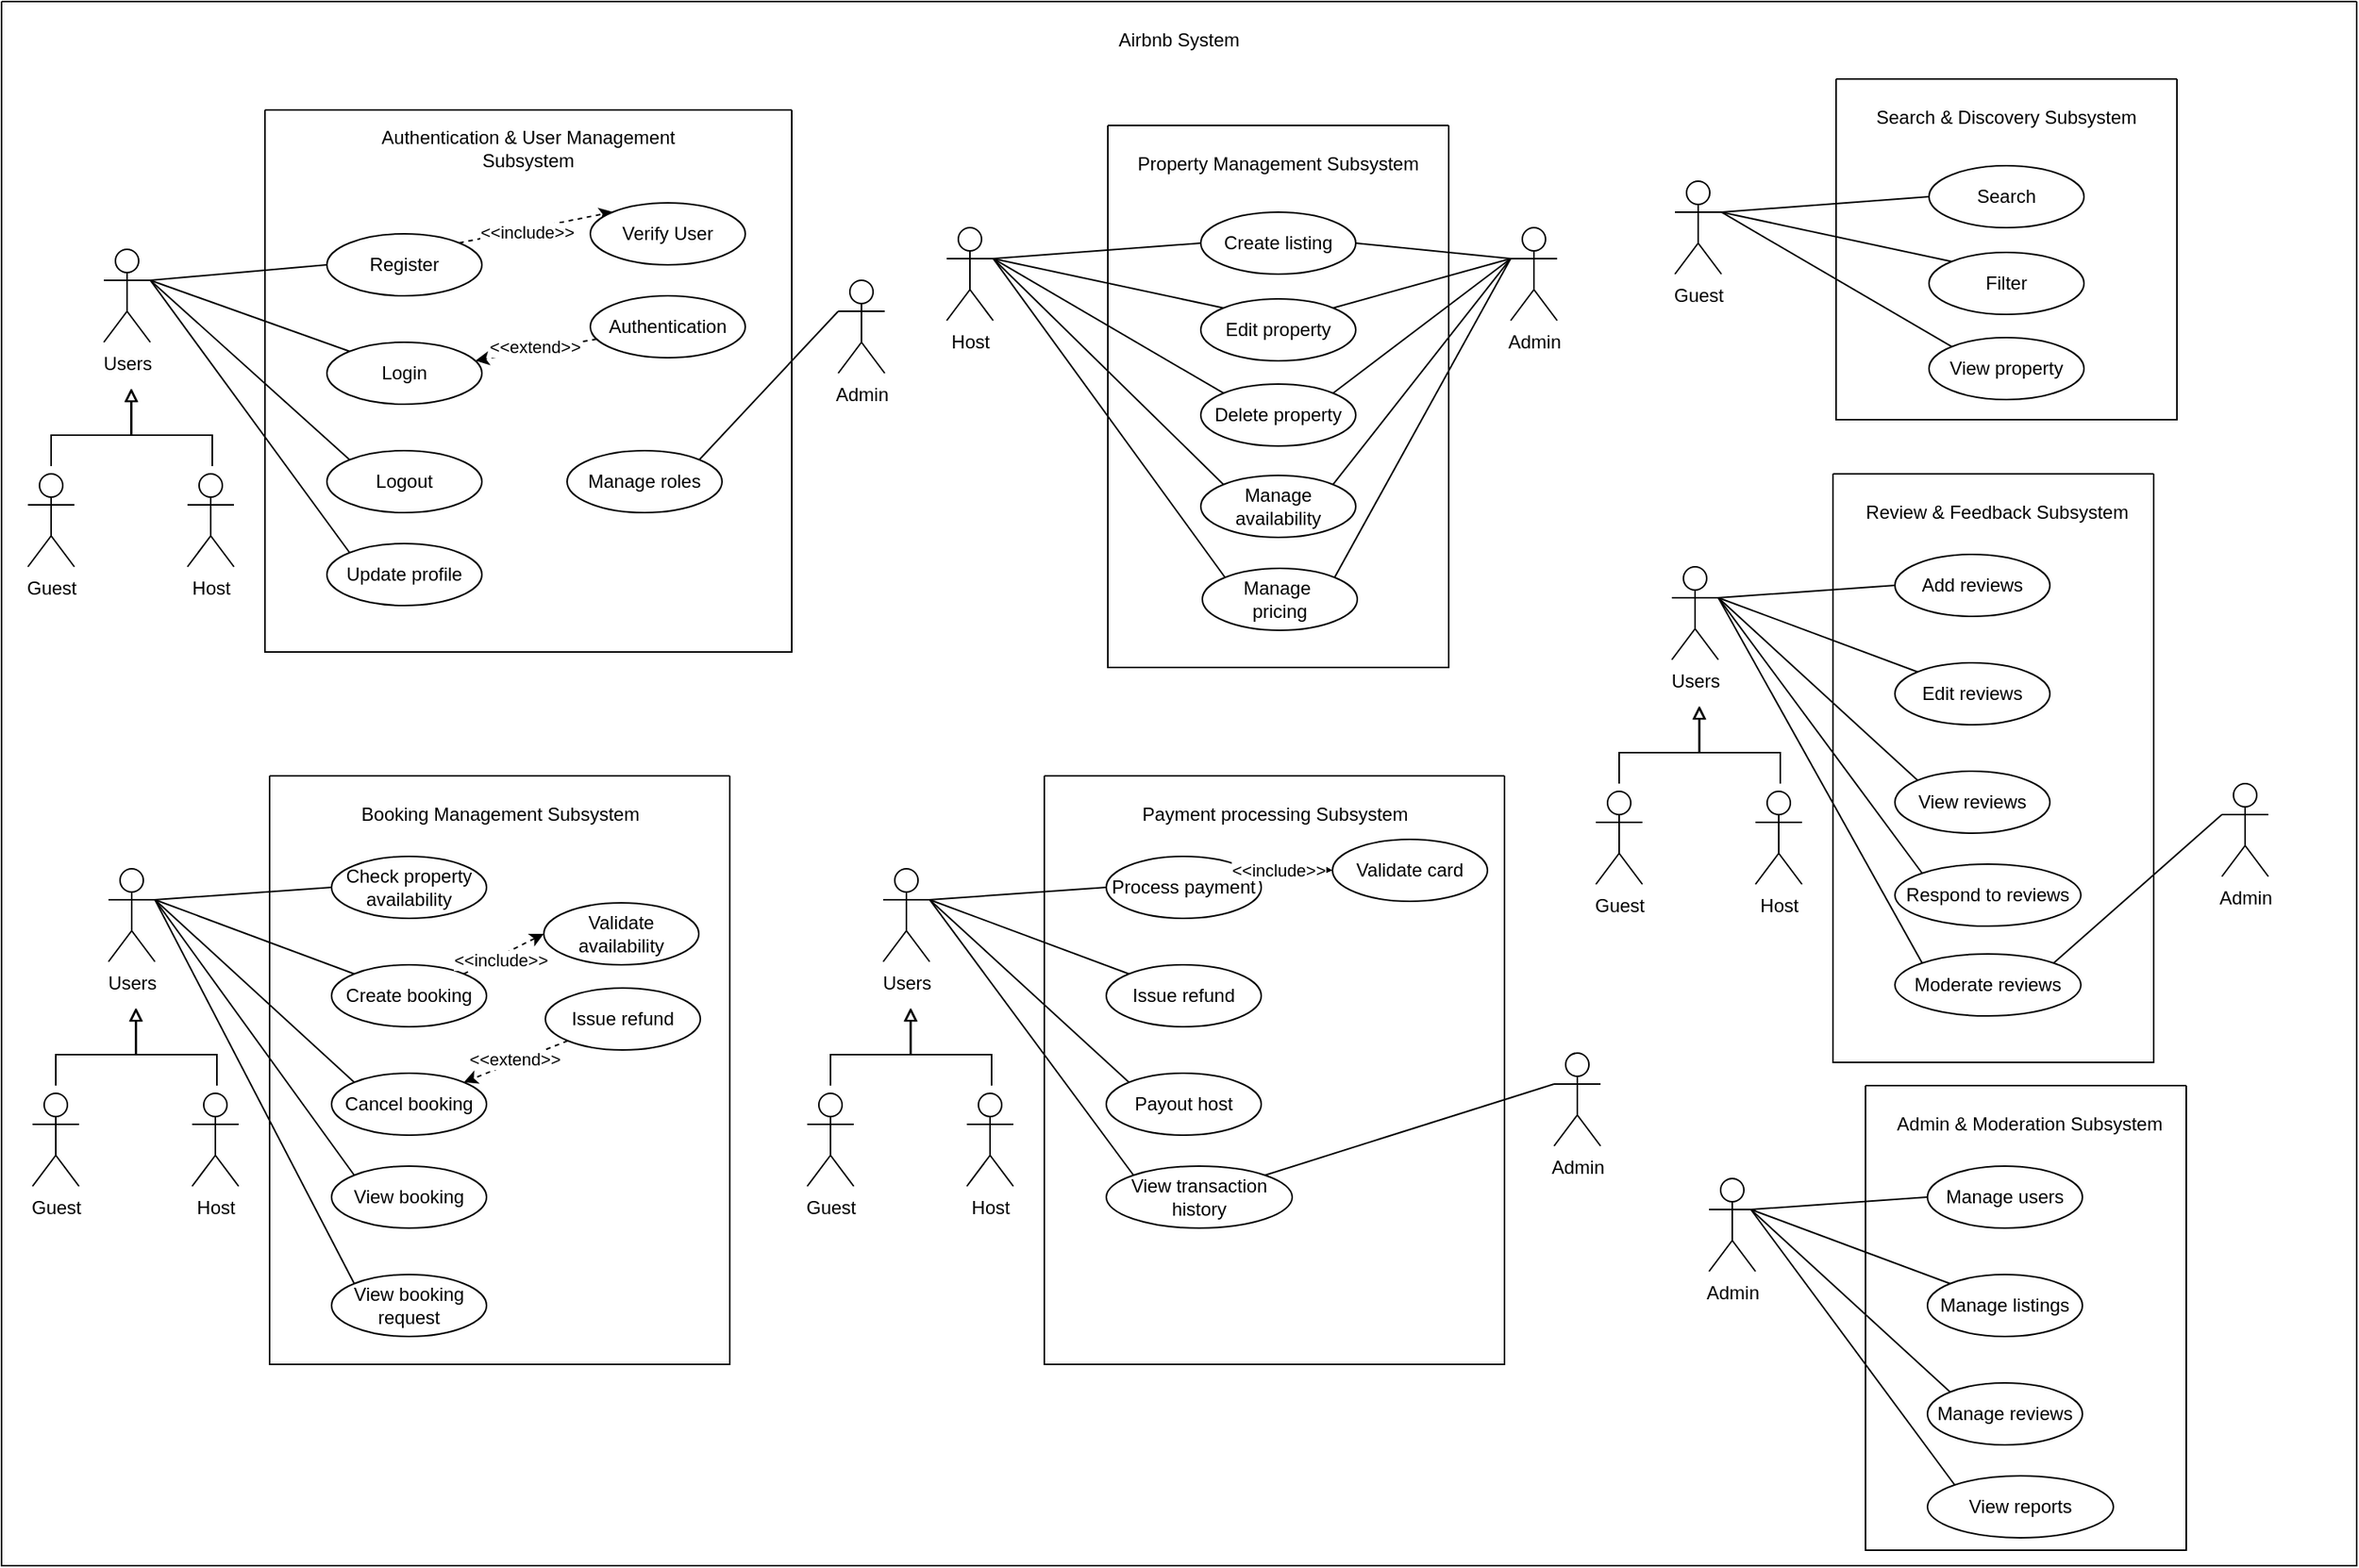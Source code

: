 <mxfile version="28.2.8">
  <diagram name="Page-1" id="dPhrIFvDqt_V8DDzgUNs">
    <mxGraphModel dx="1678" dy="1034" grid="1" gridSize="10" guides="1" tooltips="1" connect="1" arrows="1" fold="1" page="1" pageScale="1" pageWidth="850" pageHeight="1100" math="0" shadow="0">
      <root>
        <mxCell id="0" />
        <mxCell id="1" parent="0" />
        <mxCell id="onbHarM7vIsnOAaKwv-7-2" value="" style="swimlane;startSize=0;" vertex="1" parent="1">
          <mxGeometry x="60" y="80" width="1520" height="1010" as="geometry" />
        </mxCell>
        <mxCell id="onbHarM7vIsnOAaKwv-7-3" value="Airbnb System" style="text;html=1;whiteSpace=wrap;strokeColor=none;fillColor=none;align=center;verticalAlign=middle;rounded=0;" vertex="1" parent="onbHarM7vIsnOAaKwv-7-2">
          <mxGeometry x="695" y="10" width="130" height="30" as="geometry" />
        </mxCell>
        <mxCell id="onbHarM7vIsnOAaKwv-7-4" value="" style="swimlane;startSize=0;" vertex="1" parent="onbHarM7vIsnOAaKwv-7-2">
          <mxGeometry x="170" y="70" width="340" height="350" as="geometry" />
        </mxCell>
        <mxCell id="onbHarM7vIsnOAaKwv-7-5" value="Authentication &amp;amp; User Management Subsystem" style="text;html=1;whiteSpace=wrap;strokeColor=none;fillColor=none;align=center;verticalAlign=middle;rounded=0;" vertex="1" parent="onbHarM7vIsnOAaKwv-7-4">
          <mxGeometry x="70" y="10" width="200" height="30" as="geometry" />
        </mxCell>
        <mxCell id="onbHarM7vIsnOAaKwv-7-27" style="rounded=0;orthogonalLoop=1;jettySize=auto;html=1;exitX=1;exitY=0;exitDx=0;exitDy=0;entryX=0;entryY=0;entryDx=0;entryDy=0;dashed=1;" edge="1" parent="onbHarM7vIsnOAaKwv-7-4" source="onbHarM7vIsnOAaKwv-7-25" target="onbHarM7vIsnOAaKwv-7-26">
          <mxGeometry relative="1" as="geometry" />
        </mxCell>
        <mxCell id="onbHarM7vIsnOAaKwv-7-28" value="&amp;lt;&amp;lt;include&amp;gt;&amp;gt;" style="edgeLabel;html=1;align=center;verticalAlign=middle;resizable=0;points=[];" vertex="1" connectable="0" parent="onbHarM7vIsnOAaKwv-7-27">
          <mxGeometry x="-0.14" y="-2" relative="1" as="geometry">
            <mxPoint as="offset" />
          </mxGeometry>
        </mxCell>
        <mxCell id="onbHarM7vIsnOAaKwv-7-25" value="Register" style="ellipse;whiteSpace=wrap;html=1;" vertex="1" parent="onbHarM7vIsnOAaKwv-7-4">
          <mxGeometry x="40" y="80" width="100" height="40" as="geometry" />
        </mxCell>
        <mxCell id="onbHarM7vIsnOAaKwv-7-26" value="Verify User" style="ellipse;whiteSpace=wrap;html=1;" vertex="1" parent="onbHarM7vIsnOAaKwv-7-4">
          <mxGeometry x="210" y="60" width="100" height="40" as="geometry" />
        </mxCell>
        <mxCell id="onbHarM7vIsnOAaKwv-7-32" value="" style="rounded=0;orthogonalLoop=1;jettySize=auto;html=1;dashed=1;" edge="1" parent="onbHarM7vIsnOAaKwv-7-4" source="onbHarM7vIsnOAaKwv-7-31" target="onbHarM7vIsnOAaKwv-7-30">
          <mxGeometry relative="1" as="geometry" />
        </mxCell>
        <mxCell id="onbHarM7vIsnOAaKwv-7-33" value="&amp;lt;&amp;lt;extend&amp;gt;&amp;gt;" style="edgeLabel;html=1;align=center;verticalAlign=middle;resizable=0;points=[];" vertex="1" connectable="0" parent="onbHarM7vIsnOAaKwv-7-32">
          <mxGeometry x="0.024" y="-2" relative="1" as="geometry">
            <mxPoint as="offset" />
          </mxGeometry>
        </mxCell>
        <mxCell id="onbHarM7vIsnOAaKwv-7-30" value="Login" style="ellipse;whiteSpace=wrap;html=1;" vertex="1" parent="onbHarM7vIsnOAaKwv-7-4">
          <mxGeometry x="40" y="150" width="100" height="40" as="geometry" />
        </mxCell>
        <mxCell id="onbHarM7vIsnOAaKwv-7-31" value="Authentication" style="ellipse;whiteSpace=wrap;html=1;" vertex="1" parent="onbHarM7vIsnOAaKwv-7-4">
          <mxGeometry x="210" y="120" width="100" height="40" as="geometry" />
        </mxCell>
        <mxCell id="onbHarM7vIsnOAaKwv-7-45" value="Logout" style="ellipse;whiteSpace=wrap;html=1;" vertex="1" parent="onbHarM7vIsnOAaKwv-7-4">
          <mxGeometry x="40" y="220" width="100" height="40" as="geometry" />
        </mxCell>
        <mxCell id="onbHarM7vIsnOAaKwv-7-47" value="Update profile" style="ellipse;whiteSpace=wrap;html=1;" vertex="1" parent="onbHarM7vIsnOAaKwv-7-4">
          <mxGeometry x="40" y="280" width="100" height="40" as="geometry" />
        </mxCell>
        <mxCell id="onbHarM7vIsnOAaKwv-7-49" value="Manage roles" style="ellipse;whiteSpace=wrap;html=1;" vertex="1" parent="onbHarM7vIsnOAaKwv-7-4">
          <mxGeometry x="195" y="220" width="100" height="40" as="geometry" />
        </mxCell>
        <mxCell id="onbHarM7vIsnOAaKwv-7-7" value="Admin" style="shape=umlActor;verticalLabelPosition=bottom;verticalAlign=top;html=1;outlineConnect=0;" vertex="1" parent="onbHarM7vIsnOAaKwv-7-2">
          <mxGeometry x="540" y="180" width="30" height="60" as="geometry" />
        </mxCell>
        <mxCell id="onbHarM7vIsnOAaKwv-7-19" value="Guest" style="shape=umlActor;verticalLabelPosition=bottom;verticalAlign=top;html=1;outlineConnect=0;" vertex="1" parent="onbHarM7vIsnOAaKwv-7-2">
          <mxGeometry x="17" y="305" width="30" height="60" as="geometry" />
        </mxCell>
        <mxCell id="onbHarM7vIsnOAaKwv-7-20" value="Host" style="shape=umlActor;verticalLabelPosition=bottom;verticalAlign=top;html=1;outlineConnect=0;" vertex="1" parent="onbHarM7vIsnOAaKwv-7-2">
          <mxGeometry x="120" y="305" width="30" height="60" as="geometry" />
        </mxCell>
        <mxCell id="onbHarM7vIsnOAaKwv-7-22" value="" style="endArrow=block;html=1;rounded=0;edgeStyle=orthogonalEdgeStyle;endFill=0;" edge="1" parent="onbHarM7vIsnOAaKwv-7-2">
          <mxGeometry width="50" height="50" relative="1" as="geometry">
            <mxPoint x="136" y="300" as="sourcePoint" />
            <mxPoint x="83.5" y="250" as="targetPoint" />
            <Array as="points">
              <mxPoint x="136" y="280" />
              <mxPoint x="84" y="280" />
            </Array>
          </mxGeometry>
        </mxCell>
        <mxCell id="onbHarM7vIsnOAaKwv-7-24" value="" style="endArrow=block;html=1;rounded=0;edgeStyle=orthogonalEdgeStyle;endFill=0;" edge="1" parent="onbHarM7vIsnOAaKwv-7-2">
          <mxGeometry width="50" height="50" relative="1" as="geometry">
            <mxPoint x="32" y="300" as="sourcePoint" />
            <mxPoint x="84" y="250" as="targetPoint" />
            <Array as="points">
              <mxPoint x="32" y="280" />
              <mxPoint x="84" y="280" />
            </Array>
          </mxGeometry>
        </mxCell>
        <mxCell id="onbHarM7vIsnOAaKwv-7-29" style="rounded=0;orthogonalLoop=1;jettySize=auto;html=1;exitX=1;exitY=0.333;exitDx=0;exitDy=0;exitPerimeter=0;entryX=0;entryY=0.5;entryDx=0;entryDy=0;endArrow=none;endFill=0;" edge="1" parent="onbHarM7vIsnOAaKwv-7-2" source="onbHarM7vIsnOAaKwv-7-18" target="onbHarM7vIsnOAaKwv-7-25">
          <mxGeometry relative="1" as="geometry" />
        </mxCell>
        <mxCell id="onbHarM7vIsnOAaKwv-7-34" style="rounded=0;orthogonalLoop=1;jettySize=auto;html=1;exitX=1;exitY=0.333;exitDx=0;exitDy=0;exitPerimeter=0;entryX=0;entryY=0;entryDx=0;entryDy=0;endArrow=none;endFill=0;" edge="1" parent="onbHarM7vIsnOAaKwv-7-2" source="onbHarM7vIsnOAaKwv-7-18" target="onbHarM7vIsnOAaKwv-7-30">
          <mxGeometry relative="1" as="geometry" />
        </mxCell>
        <mxCell id="onbHarM7vIsnOAaKwv-7-46" style="rounded=0;orthogonalLoop=1;jettySize=auto;html=1;exitX=1;exitY=0.333;exitDx=0;exitDy=0;exitPerimeter=0;entryX=0;entryY=0;entryDx=0;entryDy=0;endArrow=none;endFill=0;" edge="1" parent="onbHarM7vIsnOAaKwv-7-2" source="onbHarM7vIsnOAaKwv-7-18" target="onbHarM7vIsnOAaKwv-7-45">
          <mxGeometry relative="1" as="geometry" />
        </mxCell>
        <mxCell id="onbHarM7vIsnOAaKwv-7-48" style="rounded=0;orthogonalLoop=1;jettySize=auto;html=1;exitX=1;exitY=0.333;exitDx=0;exitDy=0;exitPerimeter=0;entryX=0;entryY=0;entryDx=0;entryDy=0;endArrow=none;endFill=0;" edge="1" parent="onbHarM7vIsnOAaKwv-7-2" source="onbHarM7vIsnOAaKwv-7-18" target="onbHarM7vIsnOAaKwv-7-47">
          <mxGeometry relative="1" as="geometry" />
        </mxCell>
        <mxCell id="onbHarM7vIsnOAaKwv-7-18" value="Users" style="shape=umlActor;verticalLabelPosition=bottom;verticalAlign=top;html=1;outlineConnect=0;" vertex="1" parent="onbHarM7vIsnOAaKwv-7-2">
          <mxGeometry x="66" y="160" width="30" height="60" as="geometry" />
        </mxCell>
        <mxCell id="onbHarM7vIsnOAaKwv-7-50" style="rounded=0;orthogonalLoop=1;jettySize=auto;html=1;exitX=1;exitY=0;exitDx=0;exitDy=0;entryX=0;entryY=0.333;entryDx=0;entryDy=0;entryPerimeter=0;endArrow=none;endFill=0;" edge="1" parent="onbHarM7vIsnOAaKwv-7-2" source="onbHarM7vIsnOAaKwv-7-49" target="onbHarM7vIsnOAaKwv-7-7">
          <mxGeometry relative="1" as="geometry" />
        </mxCell>
        <mxCell id="onbHarM7vIsnOAaKwv-7-51" value="" style="swimlane;startSize=0;" vertex="1" parent="onbHarM7vIsnOAaKwv-7-2">
          <mxGeometry x="714" y="80" width="220" height="350" as="geometry" />
        </mxCell>
        <mxCell id="onbHarM7vIsnOAaKwv-7-52" value="Property Management Subsystem" style="text;html=1;whiteSpace=wrap;strokeColor=none;fillColor=none;align=center;verticalAlign=middle;rounded=0;" vertex="1" parent="onbHarM7vIsnOAaKwv-7-51">
          <mxGeometry x="10" y="10" width="200" height="30" as="geometry" />
        </mxCell>
        <mxCell id="onbHarM7vIsnOAaKwv-7-55" value="Create listing" style="ellipse;whiteSpace=wrap;html=1;" vertex="1" parent="onbHarM7vIsnOAaKwv-7-51">
          <mxGeometry x="60" y="56" width="100" height="40" as="geometry" />
        </mxCell>
        <mxCell id="onbHarM7vIsnOAaKwv-7-59" value="Edit property" style="ellipse;whiteSpace=wrap;html=1;" vertex="1" parent="onbHarM7vIsnOAaKwv-7-51">
          <mxGeometry x="60" y="112" width="100" height="40" as="geometry" />
        </mxCell>
        <mxCell id="onbHarM7vIsnOAaKwv-7-61" value="Delete property" style="ellipse;whiteSpace=wrap;html=1;" vertex="1" parent="onbHarM7vIsnOAaKwv-7-51">
          <mxGeometry x="60" y="167" width="100" height="40" as="geometry" />
        </mxCell>
        <mxCell id="onbHarM7vIsnOAaKwv-7-62" value="Manage availability" style="ellipse;whiteSpace=wrap;html=1;" vertex="1" parent="onbHarM7vIsnOAaKwv-7-51">
          <mxGeometry x="60" y="226" width="100" height="40" as="geometry" />
        </mxCell>
        <mxCell id="onbHarM7vIsnOAaKwv-7-75" value="Manage&amp;nbsp;&lt;div&gt;pricing&lt;/div&gt;" style="ellipse;whiteSpace=wrap;html=1;" vertex="1" parent="onbHarM7vIsnOAaKwv-7-51">
          <mxGeometry x="61" y="286" width="100" height="40" as="geometry" />
        </mxCell>
        <mxCell id="onbHarM7vIsnOAaKwv-7-76" style="rounded=0;orthogonalLoop=1;jettySize=auto;html=1;exitX=0;exitY=0.333;exitDx=0;exitDy=0;exitPerimeter=0;entryX=1;entryY=0.5;entryDx=0;entryDy=0;endArrow=none;endFill=0;" edge="1" parent="onbHarM7vIsnOAaKwv-7-2" source="onbHarM7vIsnOAaKwv-7-64" target="onbHarM7vIsnOAaKwv-7-55">
          <mxGeometry relative="1" as="geometry" />
        </mxCell>
        <mxCell id="onbHarM7vIsnOAaKwv-7-77" style="rounded=0;orthogonalLoop=1;jettySize=auto;html=1;exitX=0;exitY=0.333;exitDx=0;exitDy=0;exitPerimeter=0;entryX=1;entryY=0;entryDx=0;entryDy=0;endArrow=none;endFill=0;" edge="1" parent="onbHarM7vIsnOAaKwv-7-2" source="onbHarM7vIsnOAaKwv-7-64" target="onbHarM7vIsnOAaKwv-7-59">
          <mxGeometry relative="1" as="geometry" />
        </mxCell>
        <mxCell id="onbHarM7vIsnOAaKwv-7-78" style="rounded=0;orthogonalLoop=1;jettySize=auto;html=1;exitX=0;exitY=0.333;exitDx=0;exitDy=0;exitPerimeter=0;entryX=1;entryY=0;entryDx=0;entryDy=0;endArrow=none;endFill=0;" edge="1" parent="onbHarM7vIsnOAaKwv-7-2" source="onbHarM7vIsnOAaKwv-7-64" target="onbHarM7vIsnOAaKwv-7-61">
          <mxGeometry relative="1" as="geometry" />
        </mxCell>
        <mxCell id="onbHarM7vIsnOAaKwv-7-79" style="rounded=0;orthogonalLoop=1;jettySize=auto;html=1;exitX=0;exitY=0.333;exitDx=0;exitDy=0;exitPerimeter=0;entryX=1;entryY=0;entryDx=0;entryDy=0;endArrow=none;endFill=0;" edge="1" parent="onbHarM7vIsnOAaKwv-7-2" source="onbHarM7vIsnOAaKwv-7-64" target="onbHarM7vIsnOAaKwv-7-62">
          <mxGeometry relative="1" as="geometry" />
        </mxCell>
        <mxCell id="onbHarM7vIsnOAaKwv-7-64" value="Admin" style="shape=umlActor;verticalLabelPosition=bottom;verticalAlign=top;html=1;outlineConnect=0;" vertex="1" parent="onbHarM7vIsnOAaKwv-7-2">
          <mxGeometry x="974" y="146" width="30" height="60" as="geometry" />
        </mxCell>
        <mxCell id="onbHarM7vIsnOAaKwv-7-69" style="rounded=0;orthogonalLoop=1;jettySize=auto;html=1;exitX=1;exitY=0.333;exitDx=0;exitDy=0;exitPerimeter=0;entryX=0;entryY=0.5;entryDx=0;entryDy=0;endArrow=none;endFill=0;" edge="1" source="onbHarM7vIsnOAaKwv-7-73" target="onbHarM7vIsnOAaKwv-7-55" parent="onbHarM7vIsnOAaKwv-7-2">
          <mxGeometry relative="1" as="geometry" />
        </mxCell>
        <mxCell id="onbHarM7vIsnOAaKwv-7-70" style="rounded=0;orthogonalLoop=1;jettySize=auto;html=1;exitX=1;exitY=0.333;exitDx=0;exitDy=0;exitPerimeter=0;entryX=0;entryY=0;entryDx=0;entryDy=0;endArrow=none;endFill=0;" edge="1" source="onbHarM7vIsnOAaKwv-7-73" target="onbHarM7vIsnOAaKwv-7-59" parent="onbHarM7vIsnOAaKwv-7-2">
          <mxGeometry relative="1" as="geometry" />
        </mxCell>
        <mxCell id="onbHarM7vIsnOAaKwv-7-71" style="rounded=0;orthogonalLoop=1;jettySize=auto;html=1;exitX=1;exitY=0.333;exitDx=0;exitDy=0;exitPerimeter=0;entryX=0;entryY=0;entryDx=0;entryDy=0;endArrow=none;endFill=0;" edge="1" source="onbHarM7vIsnOAaKwv-7-73" target="onbHarM7vIsnOAaKwv-7-61" parent="onbHarM7vIsnOAaKwv-7-2">
          <mxGeometry relative="1" as="geometry" />
        </mxCell>
        <mxCell id="onbHarM7vIsnOAaKwv-7-72" style="rounded=0;orthogonalLoop=1;jettySize=auto;html=1;exitX=1;exitY=0.333;exitDx=0;exitDy=0;exitPerimeter=0;entryX=0;entryY=0;entryDx=0;entryDy=0;endArrow=none;endFill=0;" edge="1" source="onbHarM7vIsnOAaKwv-7-73" target="onbHarM7vIsnOAaKwv-7-62" parent="onbHarM7vIsnOAaKwv-7-2">
          <mxGeometry relative="1" as="geometry" />
        </mxCell>
        <mxCell id="onbHarM7vIsnOAaKwv-7-81" style="rounded=0;orthogonalLoop=1;jettySize=auto;html=1;exitX=1;exitY=0.333;exitDx=0;exitDy=0;exitPerimeter=0;entryX=0;entryY=0;entryDx=0;entryDy=0;endArrow=none;endFill=0;" edge="1" parent="onbHarM7vIsnOAaKwv-7-2" source="onbHarM7vIsnOAaKwv-7-73" target="onbHarM7vIsnOAaKwv-7-75">
          <mxGeometry relative="1" as="geometry" />
        </mxCell>
        <mxCell id="onbHarM7vIsnOAaKwv-7-73" value="Host" style="shape=umlActor;verticalLabelPosition=bottom;verticalAlign=top;html=1;outlineConnect=0;" vertex="1" parent="onbHarM7vIsnOAaKwv-7-2">
          <mxGeometry x="610" y="146" width="30" height="60" as="geometry" />
        </mxCell>
        <mxCell id="onbHarM7vIsnOAaKwv-7-80" style="rounded=0;orthogonalLoop=1;jettySize=auto;html=1;exitX=1;exitY=0;exitDx=0;exitDy=0;entryX=0;entryY=0.333;entryDx=0;entryDy=0;entryPerimeter=0;endArrow=none;endFill=0;" edge="1" parent="onbHarM7vIsnOAaKwv-7-2" source="onbHarM7vIsnOAaKwv-7-75" target="onbHarM7vIsnOAaKwv-7-64">
          <mxGeometry relative="1" as="geometry" />
        </mxCell>
        <mxCell id="onbHarM7vIsnOAaKwv-7-82" value="" style="swimlane;startSize=0;" vertex="1" parent="onbHarM7vIsnOAaKwv-7-2">
          <mxGeometry x="1184" y="50" width="220" height="220" as="geometry" />
        </mxCell>
        <mxCell id="onbHarM7vIsnOAaKwv-7-83" value="Search &amp;amp; Discovery Subsystem" style="text;html=1;whiteSpace=wrap;strokeColor=none;fillColor=none;align=center;verticalAlign=middle;rounded=0;" vertex="1" parent="onbHarM7vIsnOAaKwv-7-82">
          <mxGeometry x="10" y="10" width="200" height="30" as="geometry" />
        </mxCell>
        <mxCell id="onbHarM7vIsnOAaKwv-7-84" value="Search" style="ellipse;whiteSpace=wrap;html=1;" vertex="1" parent="onbHarM7vIsnOAaKwv-7-82">
          <mxGeometry x="60" y="56" width="100" height="40" as="geometry" />
        </mxCell>
        <mxCell id="onbHarM7vIsnOAaKwv-7-85" value="Filter" style="ellipse;whiteSpace=wrap;html=1;" vertex="1" parent="onbHarM7vIsnOAaKwv-7-82">
          <mxGeometry x="60" y="112" width="100" height="40" as="geometry" />
        </mxCell>
        <mxCell id="onbHarM7vIsnOAaKwv-7-86" value="View property" style="ellipse;whiteSpace=wrap;html=1;" vertex="1" parent="onbHarM7vIsnOAaKwv-7-82">
          <mxGeometry x="60" y="167" width="100" height="40" as="geometry" />
        </mxCell>
        <mxCell id="onbHarM7vIsnOAaKwv-7-94" style="rounded=0;orthogonalLoop=1;jettySize=auto;html=1;exitX=1;exitY=0.333;exitDx=0;exitDy=0;exitPerimeter=0;entryX=0;entryY=0.5;entryDx=0;entryDy=0;endArrow=none;endFill=0;" edge="1" source="onbHarM7vIsnOAaKwv-7-99" target="onbHarM7vIsnOAaKwv-7-84" parent="onbHarM7vIsnOAaKwv-7-2">
          <mxGeometry relative="1" as="geometry" />
        </mxCell>
        <mxCell id="onbHarM7vIsnOAaKwv-7-95" style="rounded=0;orthogonalLoop=1;jettySize=auto;html=1;exitX=1;exitY=0.333;exitDx=0;exitDy=0;exitPerimeter=0;entryX=0;entryY=0;entryDx=0;entryDy=0;endArrow=none;endFill=0;" edge="1" source="onbHarM7vIsnOAaKwv-7-99" target="onbHarM7vIsnOAaKwv-7-85" parent="onbHarM7vIsnOAaKwv-7-2">
          <mxGeometry relative="1" as="geometry" />
        </mxCell>
        <mxCell id="onbHarM7vIsnOAaKwv-7-96" style="rounded=0;orthogonalLoop=1;jettySize=auto;html=1;exitX=1;exitY=0.333;exitDx=0;exitDy=0;exitPerimeter=0;entryX=0;entryY=0;entryDx=0;entryDy=0;endArrow=none;endFill=0;" edge="1" source="onbHarM7vIsnOAaKwv-7-99" target="onbHarM7vIsnOAaKwv-7-86" parent="onbHarM7vIsnOAaKwv-7-2">
          <mxGeometry relative="1" as="geometry" />
        </mxCell>
        <mxCell id="onbHarM7vIsnOAaKwv-7-99" value="Guest" style="shape=umlActor;verticalLabelPosition=bottom;verticalAlign=top;html=1;outlineConnect=0;" vertex="1" parent="onbHarM7vIsnOAaKwv-7-2">
          <mxGeometry x="1080" y="116" width="30" height="60" as="geometry" />
        </mxCell>
        <mxCell id="onbHarM7vIsnOAaKwv-7-102" value="" style="swimlane;startSize=0;" vertex="1" parent="onbHarM7vIsnOAaKwv-7-2">
          <mxGeometry x="173" y="500" width="297" height="380" as="geometry" />
        </mxCell>
        <mxCell id="onbHarM7vIsnOAaKwv-7-103" value="Booking Management Subsystem" style="text;html=1;whiteSpace=wrap;strokeColor=none;fillColor=none;align=center;verticalAlign=middle;rounded=0;" vertex="1" parent="onbHarM7vIsnOAaKwv-7-102">
          <mxGeometry x="49" y="10" width="200" height="30" as="geometry" />
        </mxCell>
        <mxCell id="onbHarM7vIsnOAaKwv-7-106" value="Check property availability" style="ellipse;whiteSpace=wrap;html=1;" vertex="1" parent="onbHarM7vIsnOAaKwv-7-102">
          <mxGeometry x="40" y="52" width="100" height="40" as="geometry" />
        </mxCell>
        <mxCell id="onbHarM7vIsnOAaKwv-7-108" value="" style="rounded=0;orthogonalLoop=1;jettySize=auto;html=1;dashed=1;entryX=1;entryY=0;entryDx=0;entryDy=0;" edge="1" parent="onbHarM7vIsnOAaKwv-7-102" source="onbHarM7vIsnOAaKwv-7-111" target="onbHarM7vIsnOAaKwv-7-112">
          <mxGeometry relative="1" as="geometry" />
        </mxCell>
        <mxCell id="onbHarM7vIsnOAaKwv-7-109" value="&amp;lt;&amp;lt;extend&amp;gt;&amp;gt;" style="edgeLabel;html=1;align=center;verticalAlign=middle;resizable=0;points=[];" vertex="1" connectable="0" parent="onbHarM7vIsnOAaKwv-7-108">
          <mxGeometry x="0.024" y="-2" relative="1" as="geometry">
            <mxPoint as="offset" />
          </mxGeometry>
        </mxCell>
        <mxCell id="onbHarM7vIsnOAaKwv-7-110" value="Create booking" style="ellipse;whiteSpace=wrap;html=1;" vertex="1" parent="onbHarM7vIsnOAaKwv-7-102">
          <mxGeometry x="40" y="122" width="100" height="40" as="geometry" />
        </mxCell>
        <mxCell id="onbHarM7vIsnOAaKwv-7-112" value="Cancel booking" style="ellipse;whiteSpace=wrap;html=1;" vertex="1" parent="onbHarM7vIsnOAaKwv-7-102">
          <mxGeometry x="40" y="192" width="100" height="40" as="geometry" />
        </mxCell>
        <mxCell id="onbHarM7vIsnOAaKwv-7-113" value="View booking" style="ellipse;whiteSpace=wrap;html=1;" vertex="1" parent="onbHarM7vIsnOAaKwv-7-102">
          <mxGeometry x="40" y="252" width="100" height="40" as="geometry" />
        </mxCell>
        <mxCell id="onbHarM7vIsnOAaKwv-7-114" value="View booking request" style="ellipse;whiteSpace=wrap;html=1;" vertex="1" parent="onbHarM7vIsnOAaKwv-7-102">
          <mxGeometry x="40" y="322" width="100" height="40" as="geometry" />
        </mxCell>
        <mxCell id="onbHarM7vIsnOAaKwv-7-128" value="Validate availability" style="ellipse;whiteSpace=wrap;html=1;" vertex="1" parent="onbHarM7vIsnOAaKwv-7-102">
          <mxGeometry x="177" y="82" width="100" height="40" as="geometry" />
        </mxCell>
        <mxCell id="onbHarM7vIsnOAaKwv-7-129" style="rounded=0;orthogonalLoop=1;jettySize=auto;html=1;exitX=1;exitY=0;exitDx=0;exitDy=0;entryX=0;entryY=0.5;entryDx=0;entryDy=0;dashed=1;" edge="1" target="onbHarM7vIsnOAaKwv-7-128" parent="onbHarM7vIsnOAaKwv-7-102" source="onbHarM7vIsnOAaKwv-7-110">
          <mxGeometry relative="1" as="geometry">
            <mxPoint x="125" y="88" as="sourcePoint" />
          </mxGeometry>
        </mxCell>
        <mxCell id="onbHarM7vIsnOAaKwv-7-130" value="&amp;lt;&amp;lt;include&amp;gt;&amp;gt;" style="edgeLabel;html=1;align=center;verticalAlign=middle;resizable=0;points=[];" vertex="1" connectable="0" parent="onbHarM7vIsnOAaKwv-7-129">
          <mxGeometry x="-0.14" y="-2" relative="1" as="geometry">
            <mxPoint as="offset" />
          </mxGeometry>
        </mxCell>
        <mxCell id="onbHarM7vIsnOAaKwv-7-111" value="Issue refund" style="ellipse;whiteSpace=wrap;html=1;" vertex="1" parent="onbHarM7vIsnOAaKwv-7-102">
          <mxGeometry x="178" y="137" width="100" height="40" as="geometry" />
        </mxCell>
        <mxCell id="onbHarM7vIsnOAaKwv-7-116" value="Guest" style="shape=umlActor;verticalLabelPosition=bottom;verticalAlign=top;html=1;outlineConnect=0;" vertex="1" parent="onbHarM7vIsnOAaKwv-7-2">
          <mxGeometry x="20" y="705" width="30" height="60" as="geometry" />
        </mxCell>
        <mxCell id="onbHarM7vIsnOAaKwv-7-117" value="Host" style="shape=umlActor;verticalLabelPosition=bottom;verticalAlign=top;html=1;outlineConnect=0;" vertex="1" parent="onbHarM7vIsnOAaKwv-7-2">
          <mxGeometry x="123" y="705" width="30" height="60" as="geometry" />
        </mxCell>
        <mxCell id="onbHarM7vIsnOAaKwv-7-118" value="" style="endArrow=block;html=1;rounded=0;edgeStyle=orthogonalEdgeStyle;endFill=0;" edge="1" parent="onbHarM7vIsnOAaKwv-7-2">
          <mxGeometry width="50" height="50" relative="1" as="geometry">
            <mxPoint x="139" y="700" as="sourcePoint" />
            <mxPoint x="86.5" y="650" as="targetPoint" />
            <Array as="points">
              <mxPoint x="139" y="680" />
              <mxPoint x="87" y="680" />
            </Array>
          </mxGeometry>
        </mxCell>
        <mxCell id="onbHarM7vIsnOAaKwv-7-119" value="" style="endArrow=block;html=1;rounded=0;edgeStyle=orthogonalEdgeStyle;endFill=0;" edge="1" parent="onbHarM7vIsnOAaKwv-7-2">
          <mxGeometry width="50" height="50" relative="1" as="geometry">
            <mxPoint x="35" y="700" as="sourcePoint" />
            <mxPoint x="87" y="650" as="targetPoint" />
            <Array as="points">
              <mxPoint x="35" y="680" />
              <mxPoint x="87" y="680" />
            </Array>
          </mxGeometry>
        </mxCell>
        <mxCell id="onbHarM7vIsnOAaKwv-7-120" style="rounded=0;orthogonalLoop=1;jettySize=auto;html=1;exitX=1;exitY=0.333;exitDx=0;exitDy=0;exitPerimeter=0;entryX=0;entryY=0.5;entryDx=0;entryDy=0;endArrow=none;endFill=0;" edge="1" source="onbHarM7vIsnOAaKwv-7-124" target="onbHarM7vIsnOAaKwv-7-106" parent="onbHarM7vIsnOAaKwv-7-2">
          <mxGeometry relative="1" as="geometry" />
        </mxCell>
        <mxCell id="onbHarM7vIsnOAaKwv-7-121" style="rounded=0;orthogonalLoop=1;jettySize=auto;html=1;exitX=1;exitY=0.333;exitDx=0;exitDy=0;exitPerimeter=0;entryX=0;entryY=0;entryDx=0;entryDy=0;endArrow=none;endFill=0;" edge="1" source="onbHarM7vIsnOAaKwv-7-124" target="onbHarM7vIsnOAaKwv-7-110" parent="onbHarM7vIsnOAaKwv-7-2">
          <mxGeometry relative="1" as="geometry" />
        </mxCell>
        <mxCell id="onbHarM7vIsnOAaKwv-7-122" style="rounded=0;orthogonalLoop=1;jettySize=auto;html=1;exitX=1;exitY=0.333;exitDx=0;exitDy=0;exitPerimeter=0;entryX=0;entryY=0;entryDx=0;entryDy=0;endArrow=none;endFill=0;" edge="1" source="onbHarM7vIsnOAaKwv-7-124" target="onbHarM7vIsnOAaKwv-7-112" parent="onbHarM7vIsnOAaKwv-7-2">
          <mxGeometry relative="1" as="geometry" />
        </mxCell>
        <mxCell id="onbHarM7vIsnOAaKwv-7-123" style="rounded=0;orthogonalLoop=1;jettySize=auto;html=1;exitX=1;exitY=0.333;exitDx=0;exitDy=0;exitPerimeter=0;entryX=0;entryY=0;entryDx=0;entryDy=0;endArrow=none;endFill=0;" edge="1" source="onbHarM7vIsnOAaKwv-7-124" target="onbHarM7vIsnOAaKwv-7-113" parent="onbHarM7vIsnOAaKwv-7-2">
          <mxGeometry relative="1" as="geometry" />
        </mxCell>
        <mxCell id="onbHarM7vIsnOAaKwv-7-132" style="rounded=0;orthogonalLoop=1;jettySize=auto;html=1;exitX=1;exitY=0.333;exitDx=0;exitDy=0;exitPerimeter=0;entryX=0;entryY=0;entryDx=0;entryDy=0;endArrow=none;endFill=0;" edge="1" parent="onbHarM7vIsnOAaKwv-7-2" source="onbHarM7vIsnOAaKwv-7-124" target="onbHarM7vIsnOAaKwv-7-114">
          <mxGeometry relative="1" as="geometry" />
        </mxCell>
        <mxCell id="onbHarM7vIsnOAaKwv-7-124" value="Users" style="shape=umlActor;verticalLabelPosition=bottom;verticalAlign=top;html=1;outlineConnect=0;" vertex="1" parent="onbHarM7vIsnOAaKwv-7-2">
          <mxGeometry x="69" y="560" width="30" height="60" as="geometry" />
        </mxCell>
        <mxCell id="onbHarM7vIsnOAaKwv-7-137" value="" style="swimlane;startSize=0;" vertex="1" parent="onbHarM7vIsnOAaKwv-7-2">
          <mxGeometry x="673" y="500" width="297" height="380" as="geometry" />
        </mxCell>
        <mxCell id="onbHarM7vIsnOAaKwv-7-138" value="Payment processing Subsystem" style="text;html=1;whiteSpace=wrap;strokeColor=none;fillColor=none;align=center;verticalAlign=middle;rounded=0;" vertex="1" parent="onbHarM7vIsnOAaKwv-7-137">
          <mxGeometry x="49" y="10" width="200" height="30" as="geometry" />
        </mxCell>
        <mxCell id="onbHarM7vIsnOAaKwv-7-139" value="Process payment" style="ellipse;whiteSpace=wrap;html=1;" vertex="1" parent="onbHarM7vIsnOAaKwv-7-137">
          <mxGeometry x="40" y="52" width="100" height="40" as="geometry" />
        </mxCell>
        <mxCell id="onbHarM7vIsnOAaKwv-7-142" value="Issue refund" style="ellipse;whiteSpace=wrap;html=1;" vertex="1" parent="onbHarM7vIsnOAaKwv-7-137">
          <mxGeometry x="40" y="122" width="100" height="40" as="geometry" />
        </mxCell>
        <mxCell id="onbHarM7vIsnOAaKwv-7-143" value="Payout host" style="ellipse;whiteSpace=wrap;html=1;" vertex="1" parent="onbHarM7vIsnOAaKwv-7-137">
          <mxGeometry x="40" y="192" width="100" height="40" as="geometry" />
        </mxCell>
        <mxCell id="onbHarM7vIsnOAaKwv-7-144" value="View transaction history" style="ellipse;whiteSpace=wrap;html=1;" vertex="1" parent="onbHarM7vIsnOAaKwv-7-137">
          <mxGeometry x="40" y="252" width="120" height="40" as="geometry" />
        </mxCell>
        <mxCell id="onbHarM7vIsnOAaKwv-7-146" value="Validate card" style="ellipse;whiteSpace=wrap;html=1;" vertex="1" parent="onbHarM7vIsnOAaKwv-7-137">
          <mxGeometry x="186" y="41" width="100" height="40" as="geometry" />
        </mxCell>
        <mxCell id="onbHarM7vIsnOAaKwv-7-147" style="rounded=0;orthogonalLoop=1;jettySize=auto;html=1;exitX=1;exitY=0;exitDx=0;exitDy=0;entryX=0;entryY=0.5;entryDx=0;entryDy=0;dashed=1;" edge="1" parent="onbHarM7vIsnOAaKwv-7-137" source="onbHarM7vIsnOAaKwv-7-139" target="onbHarM7vIsnOAaKwv-7-146">
          <mxGeometry relative="1" as="geometry">
            <mxPoint x="134.146" y="86.774" as="sourcePoint" />
          </mxGeometry>
        </mxCell>
        <mxCell id="onbHarM7vIsnOAaKwv-7-148" value="&amp;lt;&amp;lt;include&amp;gt;&amp;gt;" style="edgeLabel;html=1;align=center;verticalAlign=middle;resizable=0;points=[];" vertex="1" connectable="0" parent="onbHarM7vIsnOAaKwv-7-147">
          <mxGeometry x="-0.14" y="-2" relative="1" as="geometry">
            <mxPoint as="offset" />
          </mxGeometry>
        </mxCell>
        <mxCell id="onbHarM7vIsnOAaKwv-7-150" value="Guest" style="shape=umlActor;verticalLabelPosition=bottom;verticalAlign=top;html=1;outlineConnect=0;" vertex="1" parent="onbHarM7vIsnOAaKwv-7-2">
          <mxGeometry x="520" y="705" width="30" height="60" as="geometry" />
        </mxCell>
        <mxCell id="onbHarM7vIsnOAaKwv-7-151" value="Host" style="shape=umlActor;verticalLabelPosition=bottom;verticalAlign=top;html=1;outlineConnect=0;" vertex="1" parent="onbHarM7vIsnOAaKwv-7-2">
          <mxGeometry x="623" y="705" width="30" height="60" as="geometry" />
        </mxCell>
        <mxCell id="onbHarM7vIsnOAaKwv-7-152" value="" style="endArrow=block;html=1;rounded=0;edgeStyle=orthogonalEdgeStyle;endFill=0;" edge="1" parent="onbHarM7vIsnOAaKwv-7-2">
          <mxGeometry width="50" height="50" relative="1" as="geometry">
            <mxPoint x="639" y="700" as="sourcePoint" />
            <mxPoint x="586.5" y="650" as="targetPoint" />
            <Array as="points">
              <mxPoint x="639" y="680" />
              <mxPoint x="587" y="680" />
            </Array>
          </mxGeometry>
        </mxCell>
        <mxCell id="onbHarM7vIsnOAaKwv-7-153" value="" style="endArrow=block;html=1;rounded=0;edgeStyle=orthogonalEdgeStyle;endFill=0;" edge="1" parent="onbHarM7vIsnOAaKwv-7-2">
          <mxGeometry width="50" height="50" relative="1" as="geometry">
            <mxPoint x="535" y="700" as="sourcePoint" />
            <mxPoint x="587" y="650" as="targetPoint" />
            <Array as="points">
              <mxPoint x="535" y="680" />
              <mxPoint x="587" y="680" />
            </Array>
          </mxGeometry>
        </mxCell>
        <mxCell id="onbHarM7vIsnOAaKwv-7-154" style="rounded=0;orthogonalLoop=1;jettySize=auto;html=1;exitX=1;exitY=0.333;exitDx=0;exitDy=0;exitPerimeter=0;entryX=0;entryY=0.5;entryDx=0;entryDy=0;endArrow=none;endFill=0;" edge="1" source="onbHarM7vIsnOAaKwv-7-159" target="onbHarM7vIsnOAaKwv-7-139" parent="onbHarM7vIsnOAaKwv-7-2">
          <mxGeometry relative="1" as="geometry" />
        </mxCell>
        <mxCell id="onbHarM7vIsnOAaKwv-7-155" style="rounded=0;orthogonalLoop=1;jettySize=auto;html=1;exitX=1;exitY=0.333;exitDx=0;exitDy=0;exitPerimeter=0;entryX=0;entryY=0;entryDx=0;entryDy=0;endArrow=none;endFill=0;" edge="1" source="onbHarM7vIsnOAaKwv-7-159" target="onbHarM7vIsnOAaKwv-7-142" parent="onbHarM7vIsnOAaKwv-7-2">
          <mxGeometry relative="1" as="geometry" />
        </mxCell>
        <mxCell id="onbHarM7vIsnOAaKwv-7-156" style="rounded=0;orthogonalLoop=1;jettySize=auto;html=1;exitX=1;exitY=0.333;exitDx=0;exitDy=0;exitPerimeter=0;entryX=0;entryY=0;entryDx=0;entryDy=0;endArrow=none;endFill=0;" edge="1" source="onbHarM7vIsnOAaKwv-7-159" target="onbHarM7vIsnOAaKwv-7-143" parent="onbHarM7vIsnOAaKwv-7-2">
          <mxGeometry relative="1" as="geometry" />
        </mxCell>
        <mxCell id="onbHarM7vIsnOAaKwv-7-157" style="rounded=0;orthogonalLoop=1;jettySize=auto;html=1;exitX=1;exitY=0.333;exitDx=0;exitDy=0;exitPerimeter=0;entryX=0;entryY=0;entryDx=0;entryDy=0;endArrow=none;endFill=0;" edge="1" source="onbHarM7vIsnOAaKwv-7-159" target="onbHarM7vIsnOAaKwv-7-144" parent="onbHarM7vIsnOAaKwv-7-2">
          <mxGeometry relative="1" as="geometry" />
        </mxCell>
        <mxCell id="onbHarM7vIsnOAaKwv-7-159" value="Users" style="shape=umlActor;verticalLabelPosition=bottom;verticalAlign=top;html=1;outlineConnect=0;" vertex="1" parent="onbHarM7vIsnOAaKwv-7-2">
          <mxGeometry x="569" y="560" width="30" height="60" as="geometry" />
        </mxCell>
        <mxCell id="onbHarM7vIsnOAaKwv-7-161" style="rounded=0;orthogonalLoop=1;jettySize=auto;html=1;exitX=0;exitY=0.333;exitDx=0;exitDy=0;exitPerimeter=0;entryX=1;entryY=0;entryDx=0;entryDy=0;endArrow=none;endFill=0;" edge="1" parent="onbHarM7vIsnOAaKwv-7-2" source="onbHarM7vIsnOAaKwv-7-160" target="onbHarM7vIsnOAaKwv-7-144">
          <mxGeometry relative="1" as="geometry" />
        </mxCell>
        <mxCell id="onbHarM7vIsnOAaKwv-7-160" value="Admin" style="shape=umlActor;verticalLabelPosition=bottom;verticalAlign=top;html=1;outlineConnect=0;" vertex="1" parent="onbHarM7vIsnOAaKwv-7-2">
          <mxGeometry x="1002" y="679" width="30" height="60" as="geometry" />
        </mxCell>
        <mxCell id="onbHarM7vIsnOAaKwv-7-162" value="" style="swimlane;startSize=0;" vertex="1" parent="onbHarM7vIsnOAaKwv-7-2">
          <mxGeometry x="1182" y="305" width="207" height="380" as="geometry" />
        </mxCell>
        <mxCell id="onbHarM7vIsnOAaKwv-7-163" value="Review &amp;amp; Feedback Subsystem" style="text;html=1;whiteSpace=wrap;strokeColor=none;fillColor=none;align=center;verticalAlign=middle;rounded=0;" vertex="1" parent="onbHarM7vIsnOAaKwv-7-162">
          <mxGeometry x="6" y="10" width="200" height="30" as="geometry" />
        </mxCell>
        <mxCell id="onbHarM7vIsnOAaKwv-7-164" value="Add reviews" style="ellipse;whiteSpace=wrap;html=1;" vertex="1" parent="onbHarM7vIsnOAaKwv-7-162">
          <mxGeometry x="40" y="52" width="100" height="40" as="geometry" />
        </mxCell>
        <mxCell id="onbHarM7vIsnOAaKwv-7-165" value="Edit reviews" style="ellipse;whiteSpace=wrap;html=1;" vertex="1" parent="onbHarM7vIsnOAaKwv-7-162">
          <mxGeometry x="40" y="122" width="100" height="40" as="geometry" />
        </mxCell>
        <mxCell id="onbHarM7vIsnOAaKwv-7-166" value="View reviews" style="ellipse;whiteSpace=wrap;html=1;" vertex="1" parent="onbHarM7vIsnOAaKwv-7-162">
          <mxGeometry x="40" y="192" width="100" height="40" as="geometry" />
        </mxCell>
        <mxCell id="onbHarM7vIsnOAaKwv-7-167" value="Respond to reviews" style="ellipse;whiteSpace=wrap;html=1;" vertex="1" parent="onbHarM7vIsnOAaKwv-7-162">
          <mxGeometry x="40" y="252" width="120" height="40" as="geometry" />
        </mxCell>
        <mxCell id="onbHarM7vIsnOAaKwv-7-182" value="Moderate reviews" style="ellipse;whiteSpace=wrap;html=1;" vertex="1" parent="onbHarM7vIsnOAaKwv-7-162">
          <mxGeometry x="40" y="310" width="120" height="40" as="geometry" />
        </mxCell>
        <mxCell id="onbHarM7vIsnOAaKwv-7-171" value="Guest" style="shape=umlActor;verticalLabelPosition=bottom;verticalAlign=top;html=1;outlineConnect=0;" vertex="1" parent="onbHarM7vIsnOAaKwv-7-2">
          <mxGeometry x="1029" y="510" width="30" height="60" as="geometry" />
        </mxCell>
        <mxCell id="onbHarM7vIsnOAaKwv-7-172" value="Host" style="shape=umlActor;verticalLabelPosition=bottom;verticalAlign=top;html=1;outlineConnect=0;" vertex="1" parent="onbHarM7vIsnOAaKwv-7-2">
          <mxGeometry x="1132" y="510" width="30" height="60" as="geometry" />
        </mxCell>
        <mxCell id="onbHarM7vIsnOAaKwv-7-173" value="" style="endArrow=block;html=1;rounded=0;edgeStyle=orthogonalEdgeStyle;endFill=0;" edge="1" parent="onbHarM7vIsnOAaKwv-7-2">
          <mxGeometry width="50" height="50" relative="1" as="geometry">
            <mxPoint x="1148" y="505" as="sourcePoint" />
            <mxPoint x="1095.5" y="455" as="targetPoint" />
            <Array as="points">
              <mxPoint x="1148" y="485" />
              <mxPoint x="1096" y="485" />
            </Array>
          </mxGeometry>
        </mxCell>
        <mxCell id="onbHarM7vIsnOAaKwv-7-174" value="" style="endArrow=block;html=1;rounded=0;edgeStyle=orthogonalEdgeStyle;endFill=0;" edge="1" parent="onbHarM7vIsnOAaKwv-7-2">
          <mxGeometry width="50" height="50" relative="1" as="geometry">
            <mxPoint x="1044" y="505" as="sourcePoint" />
            <mxPoint x="1096" y="455" as="targetPoint" />
            <Array as="points">
              <mxPoint x="1044" y="485" />
              <mxPoint x="1096" y="485" />
            </Array>
          </mxGeometry>
        </mxCell>
        <mxCell id="onbHarM7vIsnOAaKwv-7-175" style="rounded=0;orthogonalLoop=1;jettySize=auto;html=1;exitX=1;exitY=0.333;exitDx=0;exitDy=0;exitPerimeter=0;entryX=0;entryY=0.5;entryDx=0;entryDy=0;endArrow=none;endFill=0;" edge="1" source="onbHarM7vIsnOAaKwv-7-179" target="onbHarM7vIsnOAaKwv-7-164" parent="onbHarM7vIsnOAaKwv-7-2">
          <mxGeometry relative="1" as="geometry" />
        </mxCell>
        <mxCell id="onbHarM7vIsnOAaKwv-7-176" style="rounded=0;orthogonalLoop=1;jettySize=auto;html=1;exitX=1;exitY=0.333;exitDx=0;exitDy=0;exitPerimeter=0;entryX=0;entryY=0;entryDx=0;entryDy=0;endArrow=none;endFill=0;" edge="1" source="onbHarM7vIsnOAaKwv-7-179" target="onbHarM7vIsnOAaKwv-7-165" parent="onbHarM7vIsnOAaKwv-7-2">
          <mxGeometry relative="1" as="geometry" />
        </mxCell>
        <mxCell id="onbHarM7vIsnOAaKwv-7-177" style="rounded=0;orthogonalLoop=1;jettySize=auto;html=1;exitX=1;exitY=0.333;exitDx=0;exitDy=0;exitPerimeter=0;entryX=0;entryY=0;entryDx=0;entryDy=0;endArrow=none;endFill=0;" edge="1" source="onbHarM7vIsnOAaKwv-7-179" target="onbHarM7vIsnOAaKwv-7-166" parent="onbHarM7vIsnOAaKwv-7-2">
          <mxGeometry relative="1" as="geometry" />
        </mxCell>
        <mxCell id="onbHarM7vIsnOAaKwv-7-178" style="rounded=0;orthogonalLoop=1;jettySize=auto;html=1;exitX=1;exitY=0.333;exitDx=0;exitDy=0;exitPerimeter=0;entryX=0;entryY=0;entryDx=0;entryDy=0;endArrow=none;endFill=0;" edge="1" source="onbHarM7vIsnOAaKwv-7-179" target="onbHarM7vIsnOAaKwv-7-167" parent="onbHarM7vIsnOAaKwv-7-2">
          <mxGeometry relative="1" as="geometry" />
        </mxCell>
        <mxCell id="onbHarM7vIsnOAaKwv-7-183" style="rounded=0;orthogonalLoop=1;jettySize=auto;html=1;exitX=1;exitY=0.333;exitDx=0;exitDy=0;exitPerimeter=0;entryX=0;entryY=0;entryDx=0;entryDy=0;endArrow=none;endFill=0;" edge="1" parent="onbHarM7vIsnOAaKwv-7-2" source="onbHarM7vIsnOAaKwv-7-179" target="onbHarM7vIsnOAaKwv-7-182">
          <mxGeometry relative="1" as="geometry" />
        </mxCell>
        <mxCell id="onbHarM7vIsnOAaKwv-7-179" value="Users" style="shape=umlActor;verticalLabelPosition=bottom;verticalAlign=top;html=1;outlineConnect=0;" vertex="1" parent="onbHarM7vIsnOAaKwv-7-2">
          <mxGeometry x="1078" y="365" width="30" height="60" as="geometry" />
        </mxCell>
        <mxCell id="onbHarM7vIsnOAaKwv-7-180" style="rounded=0;orthogonalLoop=1;jettySize=auto;html=1;exitX=0;exitY=0.333;exitDx=0;exitDy=0;exitPerimeter=0;entryX=1;entryY=0;entryDx=0;entryDy=0;endArrow=none;endFill=0;" edge="1" source="onbHarM7vIsnOAaKwv-7-181" target="onbHarM7vIsnOAaKwv-7-182" parent="onbHarM7vIsnOAaKwv-7-2">
          <mxGeometry relative="1" as="geometry" />
        </mxCell>
        <mxCell id="onbHarM7vIsnOAaKwv-7-181" value="Admin" style="shape=umlActor;verticalLabelPosition=bottom;verticalAlign=top;html=1;outlineConnect=0;" vertex="1" parent="onbHarM7vIsnOAaKwv-7-2">
          <mxGeometry x="1433" y="505" width="30" height="60" as="geometry" />
        </mxCell>
        <mxCell id="onbHarM7vIsnOAaKwv-7-184" value="" style="swimlane;startSize=0;" vertex="1" parent="onbHarM7vIsnOAaKwv-7-2">
          <mxGeometry x="1203" y="700" width="207" height="300" as="geometry" />
        </mxCell>
        <mxCell id="onbHarM7vIsnOAaKwv-7-185" value="Admin &amp;amp; Moderation Subsystem" style="text;html=1;whiteSpace=wrap;strokeColor=none;fillColor=none;align=center;verticalAlign=middle;rounded=0;" vertex="1" parent="onbHarM7vIsnOAaKwv-7-184">
          <mxGeometry x="6" y="10" width="200" height="30" as="geometry" />
        </mxCell>
        <mxCell id="onbHarM7vIsnOAaKwv-7-186" value="Manage users" style="ellipse;whiteSpace=wrap;html=1;" vertex="1" parent="onbHarM7vIsnOAaKwv-7-184">
          <mxGeometry x="40" y="52" width="100" height="40" as="geometry" />
        </mxCell>
        <mxCell id="onbHarM7vIsnOAaKwv-7-187" value="Manage listings" style="ellipse;whiteSpace=wrap;html=1;" vertex="1" parent="onbHarM7vIsnOAaKwv-7-184">
          <mxGeometry x="40" y="122" width="100" height="40" as="geometry" />
        </mxCell>
        <mxCell id="onbHarM7vIsnOAaKwv-7-188" value="Manage reviews" style="ellipse;whiteSpace=wrap;html=1;" vertex="1" parent="onbHarM7vIsnOAaKwv-7-184">
          <mxGeometry x="40" y="192" width="100" height="40" as="geometry" />
        </mxCell>
        <mxCell id="onbHarM7vIsnOAaKwv-7-189" value="View reports" style="ellipse;whiteSpace=wrap;html=1;" vertex="1" parent="onbHarM7vIsnOAaKwv-7-184">
          <mxGeometry x="40" y="252" width="120" height="40" as="geometry" />
        </mxCell>
        <mxCell id="onbHarM7vIsnOAaKwv-7-195" style="rounded=0;orthogonalLoop=1;jettySize=auto;html=1;exitX=1;exitY=0.333;exitDx=0;exitDy=0;exitPerimeter=0;entryX=0;entryY=0.5;entryDx=0;entryDy=0;endArrow=none;endFill=0;" edge="1" target="onbHarM7vIsnOAaKwv-7-186" parent="onbHarM7vIsnOAaKwv-7-2">
          <mxGeometry relative="1" as="geometry">
            <mxPoint x="1129" y="780" as="sourcePoint" />
          </mxGeometry>
        </mxCell>
        <mxCell id="onbHarM7vIsnOAaKwv-7-196" style="rounded=0;orthogonalLoop=1;jettySize=auto;html=1;exitX=1;exitY=0.333;exitDx=0;exitDy=0;exitPerimeter=0;entryX=0;entryY=0;entryDx=0;entryDy=0;endArrow=none;endFill=0;" edge="1" target="onbHarM7vIsnOAaKwv-7-187" parent="onbHarM7vIsnOAaKwv-7-2">
          <mxGeometry relative="1" as="geometry">
            <mxPoint x="1129" y="780" as="sourcePoint" />
          </mxGeometry>
        </mxCell>
        <mxCell id="onbHarM7vIsnOAaKwv-7-197" style="rounded=0;orthogonalLoop=1;jettySize=auto;html=1;exitX=1;exitY=0.333;exitDx=0;exitDy=0;exitPerimeter=0;entryX=0;entryY=0;entryDx=0;entryDy=0;endArrow=none;endFill=0;" edge="1" target="onbHarM7vIsnOAaKwv-7-188" parent="onbHarM7vIsnOAaKwv-7-2">
          <mxGeometry relative="1" as="geometry">
            <mxPoint x="1129" y="780" as="sourcePoint" />
          </mxGeometry>
        </mxCell>
        <mxCell id="onbHarM7vIsnOAaKwv-7-198" style="rounded=0;orthogonalLoop=1;jettySize=auto;html=1;exitX=1;exitY=0.333;exitDx=0;exitDy=0;exitPerimeter=0;entryX=0;entryY=0;entryDx=0;entryDy=0;endArrow=none;endFill=0;" edge="1" target="onbHarM7vIsnOAaKwv-7-189" parent="onbHarM7vIsnOAaKwv-7-2">
          <mxGeometry relative="1" as="geometry">
            <mxPoint x="1129" y="780" as="sourcePoint" />
          </mxGeometry>
        </mxCell>
        <mxCell id="onbHarM7vIsnOAaKwv-7-202" value="Admin" style="shape=umlActor;verticalLabelPosition=bottom;verticalAlign=top;html=1;outlineConnect=0;" vertex="1" parent="onbHarM7vIsnOAaKwv-7-2">
          <mxGeometry x="1102" y="760" width="30" height="60" as="geometry" />
        </mxCell>
      </root>
    </mxGraphModel>
  </diagram>
</mxfile>
